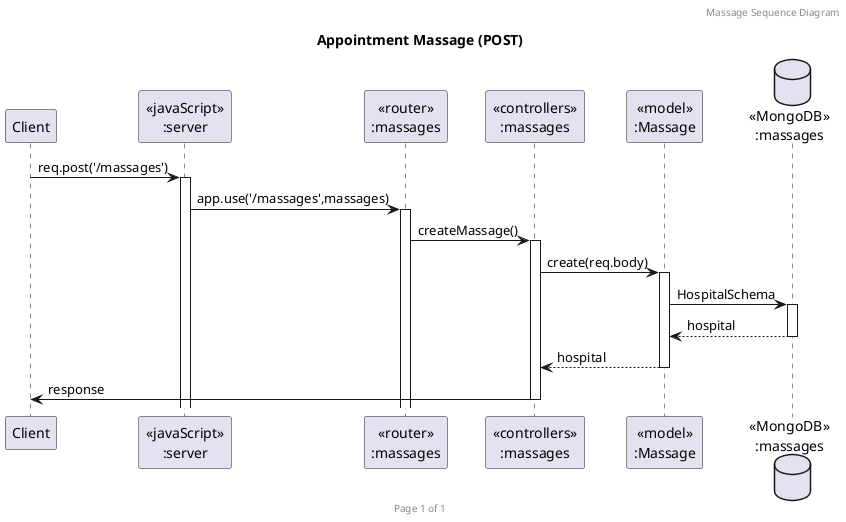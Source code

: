 @startuml Appointment Massage (POST)

header Massage Sequence Diagram
footer Page %page% of %lastpage%
title "Appointment Massage (POST)"

participant "Client" as client
participant "<<javaScript>>\n:server" as server
participant "<<router>>\n:massages" as routerMassages
participant "<<controllers>>\n:massages" as controllersMassages
participant "<<model>>\n:Massage" as modelMassage
database "<<MongoDB>>\n:massages" as MassagesDatabase

client->server ++:req.post('/massages')
server->routerMassages ++:app.use('/massages',massages)
routerMassages  -> controllersMassages ++:createMassage()
controllersMassages-> modelMassage ++:create(req.body)
modelMassage ->MassagesDatabase++: HospitalSchema
MassagesDatabase -->  modelMassage--: hospital
controllersMassages <-- modelMassage --:hospital
controllersMassages->client --:response

@enduml
